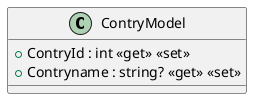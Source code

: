 @startuml
class ContryModel {
    + ContryId : int <<get>> <<set>>
    + Contryname : string? <<get>> <<set>>
}
@enduml
